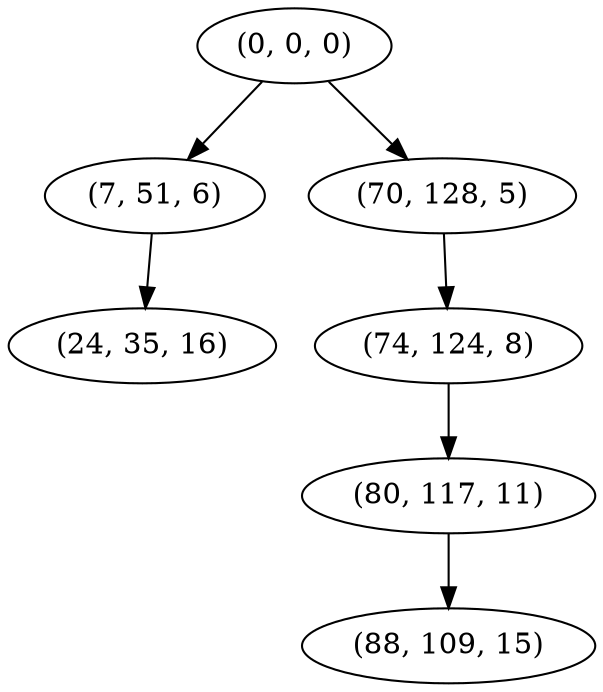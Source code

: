 digraph tree {
    "(0, 0, 0)";
    "(7, 51, 6)";
    "(24, 35, 16)";
    "(70, 128, 5)";
    "(74, 124, 8)";
    "(80, 117, 11)";
    "(88, 109, 15)";
    "(0, 0, 0)" -> "(7, 51, 6)";
    "(0, 0, 0)" -> "(70, 128, 5)";
    "(7, 51, 6)" -> "(24, 35, 16)";
    "(70, 128, 5)" -> "(74, 124, 8)";
    "(74, 124, 8)" -> "(80, 117, 11)";
    "(80, 117, 11)" -> "(88, 109, 15)";
}

